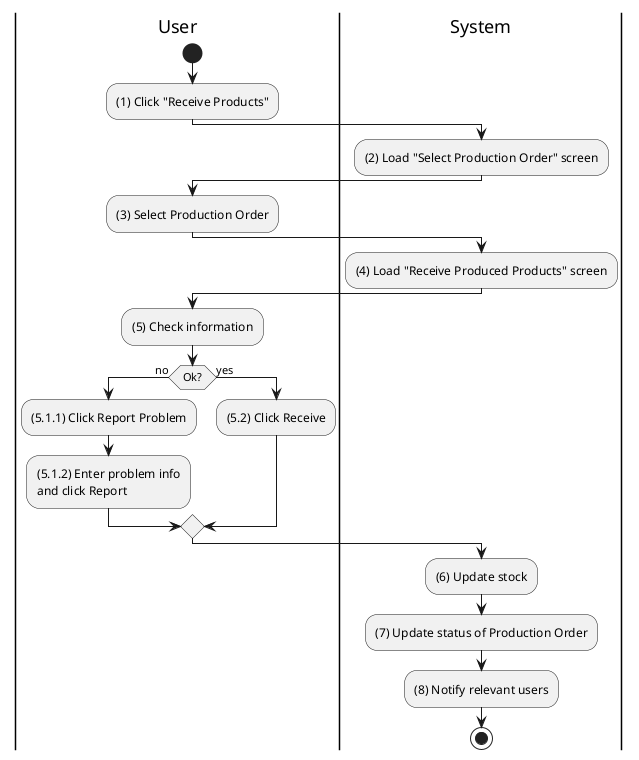 @startuml inventory-product-receive
|u|User
|s|System

|u|
start
:(1) Click "Receive Products";

|s|
:(2) Load "Select Production Order" screen;

|u|
:(3) Select Production Order;

|s|
:(4) Load "Receive Produced Products" screen;

|u|
:(5) Check information;

if (Ok?) then (no)
    |u|
    :(5.1.1) Click Report Problem;
    :(5.1.2) Enter problem info\nand click Report;
else (yes)
    |u|
    :(5.2) Click Receive;
endif

|s|
:(6) Update stock;
:(7) Update status of Production Order;
:(8) Notify relevant users;
stop
@enduml